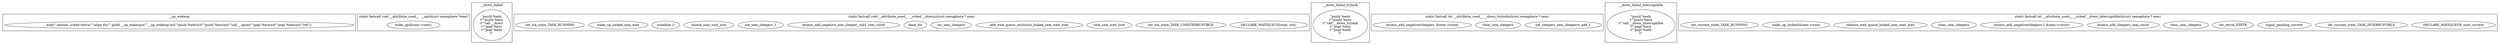 digraph semaphore_c{
        subgraph cluster___up_wakeup{
                label="__up_wakeup";
                __up_wakeup_asm[label="asm(\".section .sched.text\\n\"\".align 4\\n\"\".globl __up_wakeup\\n\"\"__up_wakeup:\\n\\t\"\"pushl %edx\\n\\t\"\"pushl %ecx\\n\\t\"\"call __up\\n\\t\"\"popl %ecx\\n\\t\"\"popl %edx\\n\\t\"\"ret\");"];
        }

        subgraph cluster___up{
                label="static fastcall void __attribute_used__  __up(struct semaphore *sem)";
                wake_up[label="wake_up(&sem->wait);"];
        }

        subgraph cluster___down_failed{
                label="__down_failed";
                __down_failed_asm[label="\"pushl %edx\n\t\"\"pushl %ecx\n\t\"\"call __down\n\t\"\"popl %ecx\n\t\"\"popl %edx\n\t\""];
        }

        subgraph cluster__down{
                label="static fastcall void __attribute_used__ __sched __down(struct semaphore * sem)";
                DECLARE_WAITQUEUE[label="DECLARE_WAITQUEUE(wait, tsk);"];
                set_tsk_state_TASK_UNINTERRUPTIBLE[label="set_tsk_state_TASK_UNINTERRUPTIBLE"];
                lock_sem_wait_lock[label="lock_sem_wait_lock"];
                add_wait_queue_exclusive_locked_sem_wait_wait[label="add_wait_queue_exclusive_locked_sem_wait_wait"];
                inc_sem_sleepers[label="inc_sem_sleepers"];
                for_dead[label="for_dead"];
                atomic_add_negative_sem_sleeper_sub1_sem_count[label="atomic_add_negative_sem_sleeper_sub1_sem_count"];
                set_sem_sleepers_1[label="set_sem_sleepers_1"];
                unlock_sem_wait_lock[label="unlock_sem_wait_lock"];
                schedule[label="schedule ()"];
                lock_sem_wait_lock[label="lock_sem_wait_lock"];
                set_tsk_state_TASK_UNINTERRUPTIBLE[label="set_tsk_state_TASK_UNINTERRUPTIBLE"];
                wake_up_locked_sem_wait[label="wake_up_locked_sem_wait"];
                unlock_sem_wait_lock[label="unlock_sem_wait_lock"];
                set_tsk_state_TASK_RUNNING[label="set_tsk_state_TASK_RUNNING"];
        }

        subgraph cluster___down_failed_trylock{
                label="__down_failed_trylock";
                __down_failed_trylock_asm[label="\"pushl %edx\n\t\"\"pushl %ecx\n\t\"\"call __down_trylock\n\t\"\"popl %ecx\n\t\"\"popl %edx\n\t\""];
        }

        subgraph cluster___down_trylock{
                label="static fastcall int __attribute_used__ __down_trylock(struct semaphore * sem)";
                lock_sem_wait_lock[label="lock_sem_wait_lock"];
                set_sleepers_sem_sleeperrs_add_1[label="set_sleepers_sem_sleeperrs_add_1"];
                clear_sem_sleepers[label="clear_sem_sleepers"];
                atomic_add_negative_sleepers_sem_count[label="atomic_add_negative(sleepers, &sem->count"];
                wake_up_locked_sem_wait[label="wake_up_locked_sem_wait"];
                unlock_sem_wait_lock[label="unlock_sem_wait_lock"];
        }

        subgraph cluster__down_failed_interruptible{
                label="__down_failed_interruptible";
                __down_failed_interruptible_asm[label="\"pushl %edx\n\t\"\"pushl %ecx\n\t\"\"call __down_interruptible\n\t\"\"popl %ecx\n\t\"\"popl %edx\n\t\""];
        }

        subgraph cluster___down_interruptible{
                label="static fastcall int __attribute_used__ __sched __down_interruptible(struct semaphore * sem)";

                DECLARE_WAITQUEUE_wait_current[label="DECLARE_WAITQUEUE_wait_current"];
                set_current_state_TASK_INTERRUPTIBLE[label="set_current_state_TASK_INTERRUPTIBLE"];
                lock_sem_wait_lock[label="lock_sem_wait_lock"];
                add_wait_queue_exclusive_locked_sem_wait_wait[label="add_wait_queue_exclusive_locked_sem_wait_wait"];
                inc_sem_sleepers[label="inc_sem_sleepers"];
                for_dead[label="dead_for"];
                signal_pending_current[label="signal_pending_current"];
                set_retval_EINTR[label="set_retval_EINTR"];
                clear_sem_sleepers_1[label="clear_sem_sleepers"];
                atomic_add_sleepers_sem_count[label="atomic_add_sleepers_sem_count"];
                atomic_add_negative[label="atomic_add_negative(sleepers-1,&sem->count)"];
                clear_sem_sleepers_2[label="clear_sem_sleepers"];
                set_sem_sleepers_1[label="set_sem_sleepers_1"];
                unlock_sem_wait_lock[label="unlock_sem_wait_lock"];
                schedule[label="schedule ()"];
                lock_sem_wait_lock[label="lock_sem_wait_lock"];
                set_current_state_TASK_INTERRUPTIBLE[label="set_current_state_TASK_INTERRUPTIBLE"];
                remove_wait_queue_locked_sem_wait_wait[label="remove_wait_queue_locked_sem_wait_wait"];
                wake_up_locked[label="wake_up_locked(&sem->wait)"];
                unlock_sem_wait_lock[label="unlock_sem_wait_lock"];
                set_current_state_TASK_RUNNING[label="set_current_state_TASK_RUNNING"];
        }
}
